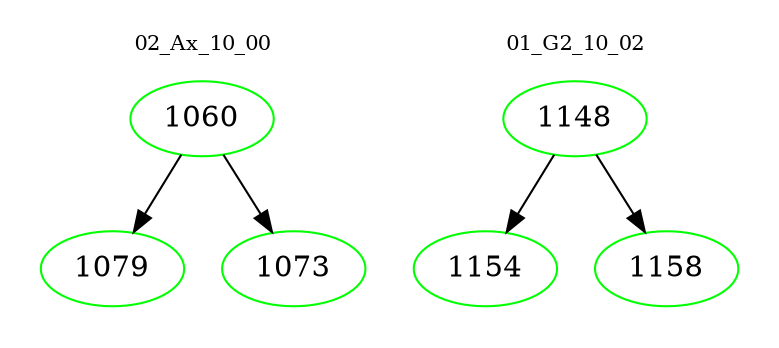 digraph{
subgraph cluster_0 {
color = white
label = "02_Ax_10_00";
fontsize=10;
T0_1060 [label="1060", color="green"]
T0_1060 -> T0_1079 [color="black"]
T0_1079 [label="1079", color="green"]
T0_1060 -> T0_1073 [color="black"]
T0_1073 [label="1073", color="green"]
}
subgraph cluster_1 {
color = white
label = "01_G2_10_02";
fontsize=10;
T1_1148 [label="1148", color="green"]
T1_1148 -> T1_1154 [color="black"]
T1_1154 [label="1154", color="green"]
T1_1148 -> T1_1158 [color="black"]
T1_1158 [label="1158", color="green"]
}
}
